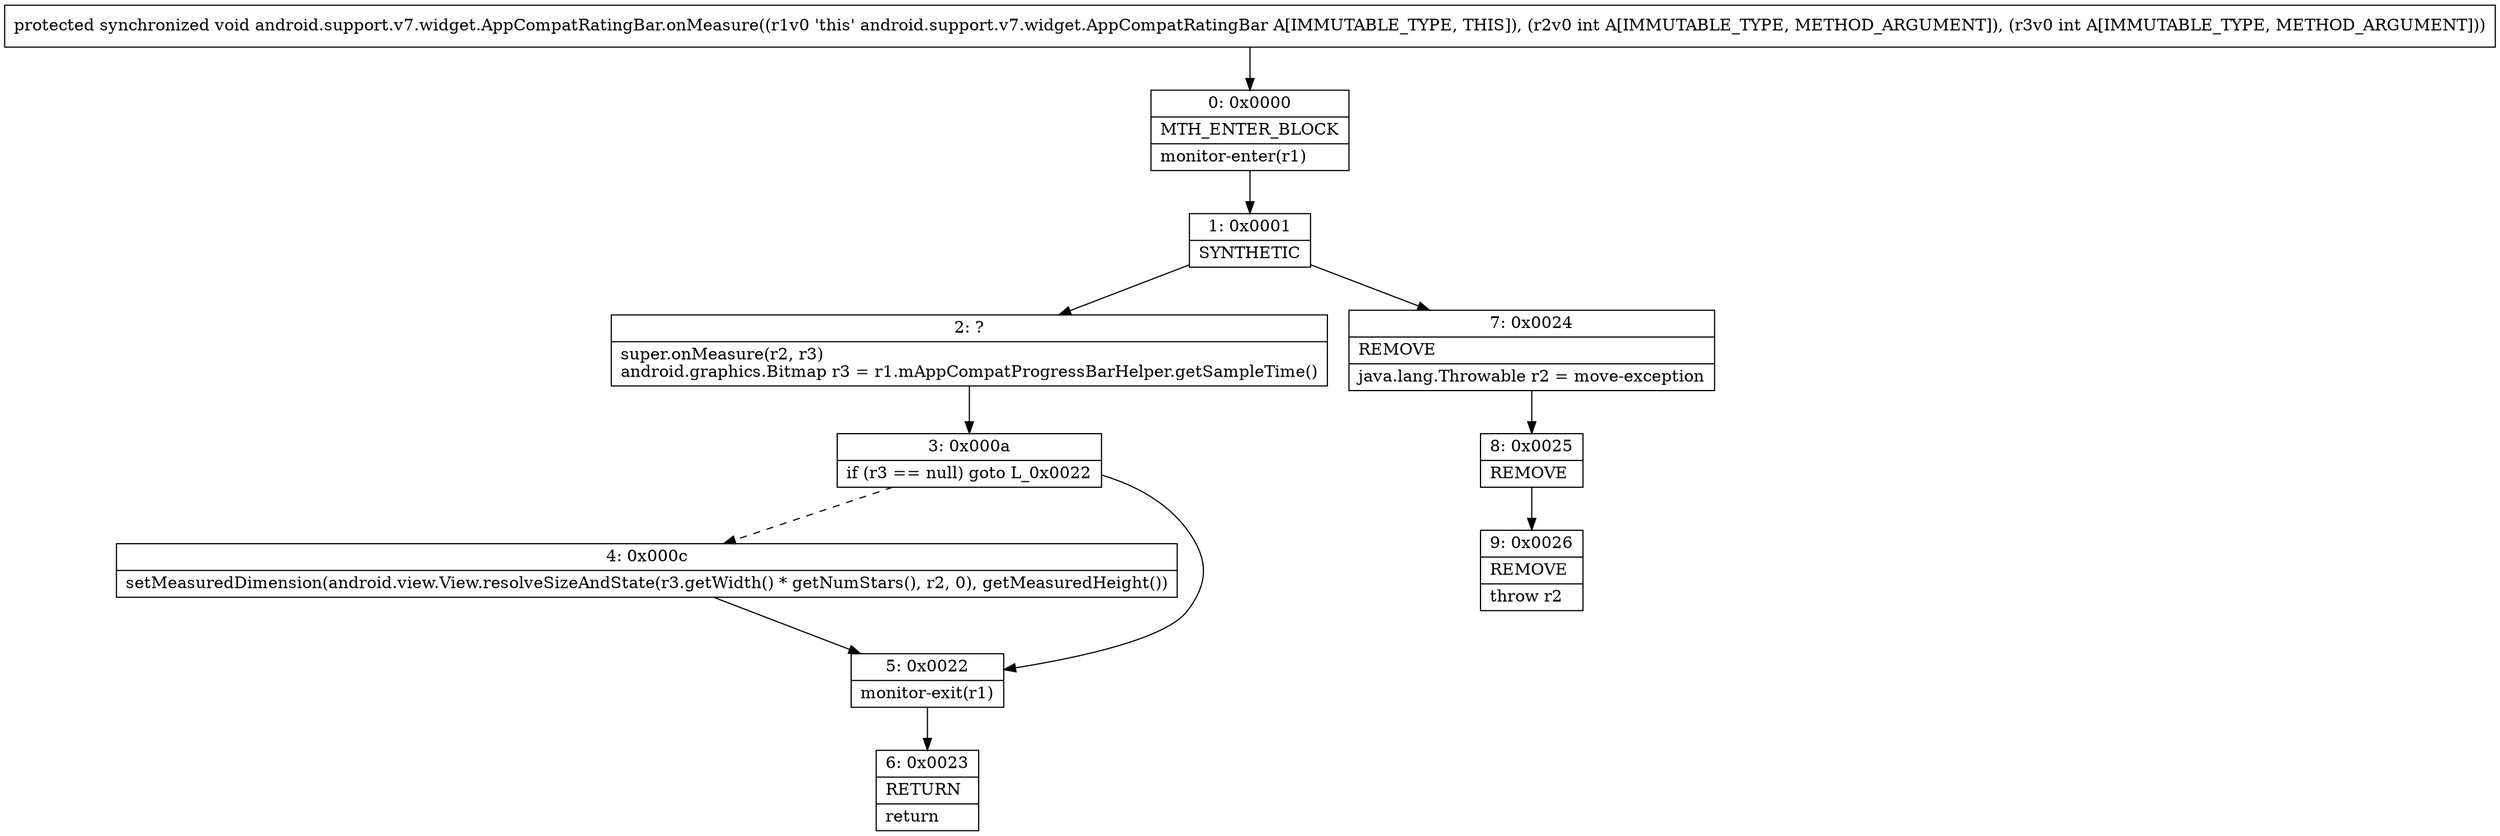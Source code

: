 digraph "CFG forandroid.support.v7.widget.AppCompatRatingBar.onMeasure(II)V" {
Node_0 [shape=record,label="{0\:\ 0x0000|MTH_ENTER_BLOCK\l|monitor\-enter(r1)\l}"];
Node_1 [shape=record,label="{1\:\ 0x0001|SYNTHETIC\l}"];
Node_2 [shape=record,label="{2\:\ ?|super.onMeasure(r2, r3)\landroid.graphics.Bitmap r3 = r1.mAppCompatProgressBarHelper.getSampleTime()\l}"];
Node_3 [shape=record,label="{3\:\ 0x000a|if (r3 == null) goto L_0x0022\l}"];
Node_4 [shape=record,label="{4\:\ 0x000c|setMeasuredDimension(android.view.View.resolveSizeAndState(r3.getWidth() * getNumStars(), r2, 0), getMeasuredHeight())\l}"];
Node_5 [shape=record,label="{5\:\ 0x0022|monitor\-exit(r1)\l}"];
Node_6 [shape=record,label="{6\:\ 0x0023|RETURN\l|return\l}"];
Node_7 [shape=record,label="{7\:\ 0x0024|REMOVE\l|java.lang.Throwable r2 = move\-exception\l}"];
Node_8 [shape=record,label="{8\:\ 0x0025|REMOVE\l}"];
Node_9 [shape=record,label="{9\:\ 0x0026|REMOVE\l|throw r2\l}"];
MethodNode[shape=record,label="{protected synchronized void android.support.v7.widget.AppCompatRatingBar.onMeasure((r1v0 'this' android.support.v7.widget.AppCompatRatingBar A[IMMUTABLE_TYPE, THIS]), (r2v0 int A[IMMUTABLE_TYPE, METHOD_ARGUMENT]), (r3v0 int A[IMMUTABLE_TYPE, METHOD_ARGUMENT])) }"];
MethodNode -> Node_0;
Node_0 -> Node_1;
Node_1 -> Node_2;
Node_1 -> Node_7;
Node_2 -> Node_3;
Node_3 -> Node_4[style=dashed];
Node_3 -> Node_5;
Node_4 -> Node_5;
Node_5 -> Node_6;
Node_7 -> Node_8;
Node_8 -> Node_9;
}

